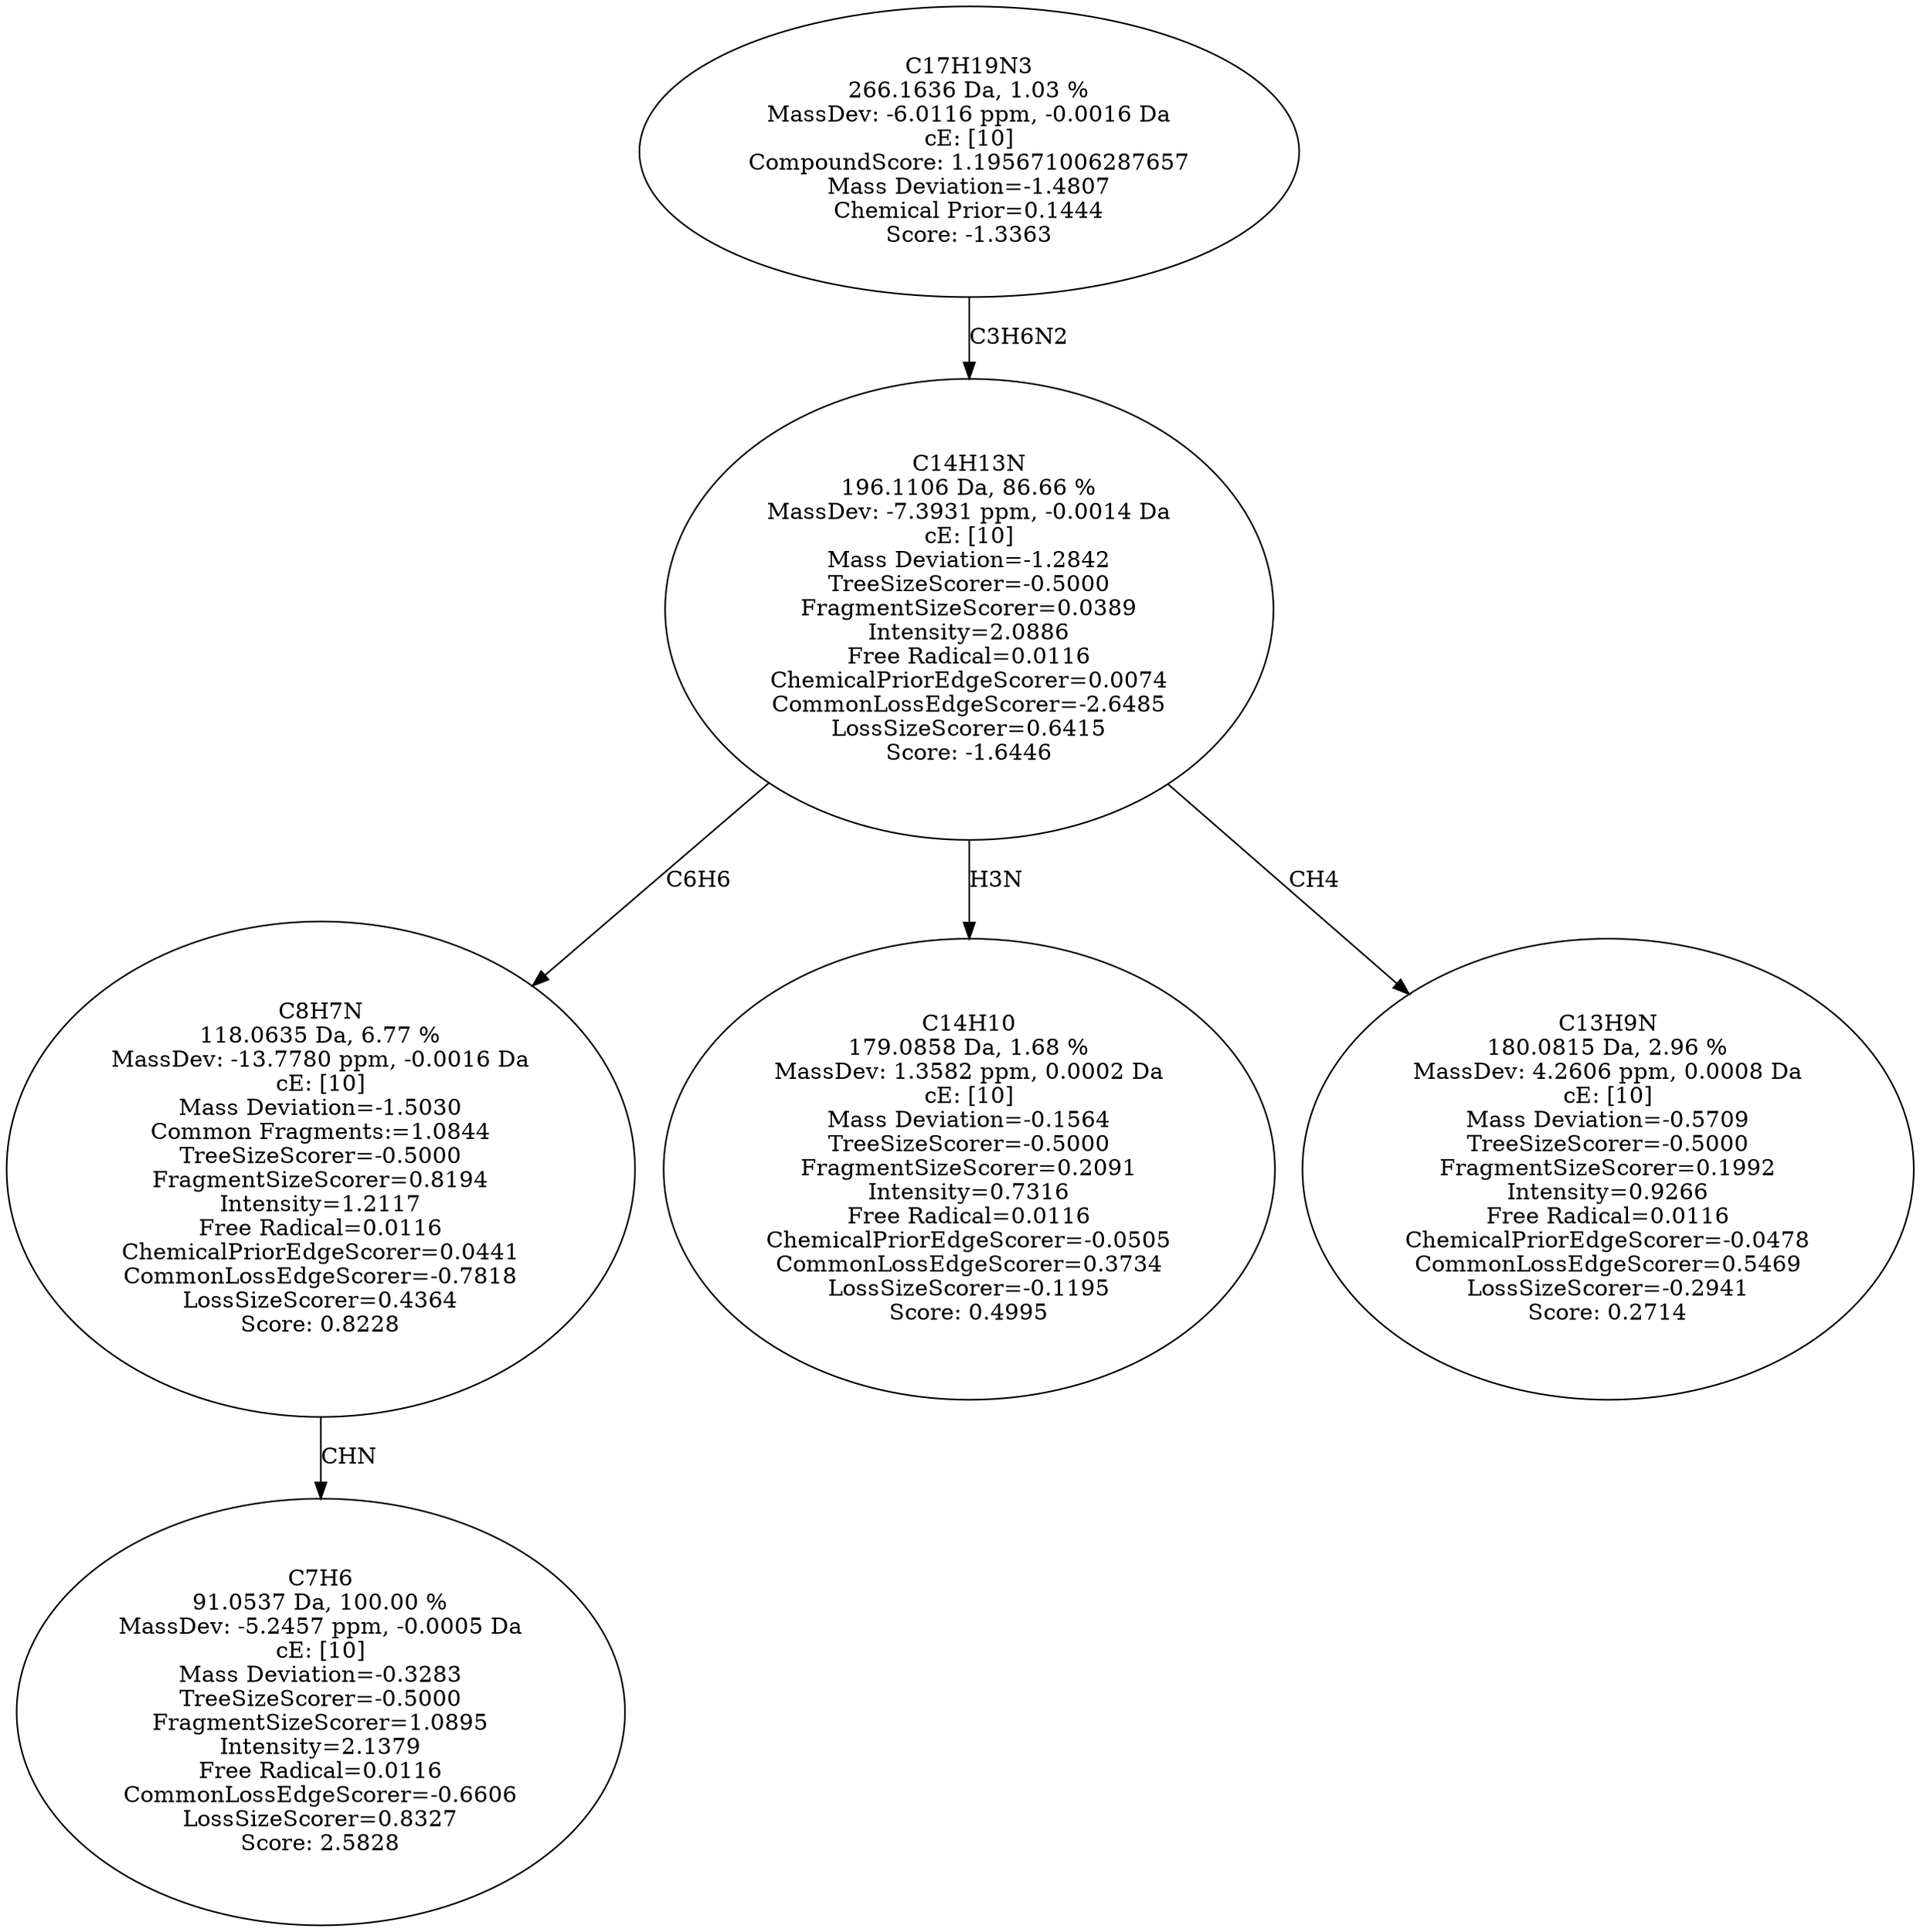 strict digraph {
v1 [label="C7H6\n91.0537 Da, 100.00 %\nMassDev: -5.2457 ppm, -0.0005 Da\ncE: [10]\nMass Deviation=-0.3283\nTreeSizeScorer=-0.5000\nFragmentSizeScorer=1.0895\nIntensity=2.1379\nFree Radical=0.0116\nCommonLossEdgeScorer=-0.6606\nLossSizeScorer=0.8327\nScore: 2.5828"];
v2 [label="C8H7N\n118.0635 Da, 6.77 %\nMassDev: -13.7780 ppm, -0.0016 Da\ncE: [10]\nMass Deviation=-1.5030\nCommon Fragments:=1.0844\nTreeSizeScorer=-0.5000\nFragmentSizeScorer=0.8194\nIntensity=1.2117\nFree Radical=0.0116\nChemicalPriorEdgeScorer=0.0441\nCommonLossEdgeScorer=-0.7818\nLossSizeScorer=0.4364\nScore: 0.8228"];
v3 [label="C14H10\n179.0858 Da, 1.68 %\nMassDev: 1.3582 ppm, 0.0002 Da\ncE: [10]\nMass Deviation=-0.1564\nTreeSizeScorer=-0.5000\nFragmentSizeScorer=0.2091\nIntensity=0.7316\nFree Radical=0.0116\nChemicalPriorEdgeScorer=-0.0505\nCommonLossEdgeScorer=0.3734\nLossSizeScorer=-0.1195\nScore: 0.4995"];
v4 [label="C13H9N\n180.0815 Da, 2.96 %\nMassDev: 4.2606 ppm, 0.0008 Da\ncE: [10]\nMass Deviation=-0.5709\nTreeSizeScorer=-0.5000\nFragmentSizeScorer=0.1992\nIntensity=0.9266\nFree Radical=0.0116\nChemicalPriorEdgeScorer=-0.0478\nCommonLossEdgeScorer=0.5469\nLossSizeScorer=-0.2941\nScore: 0.2714"];
v5 [label="C14H13N\n196.1106 Da, 86.66 %\nMassDev: -7.3931 ppm, -0.0014 Da\ncE: [10]\nMass Deviation=-1.2842\nTreeSizeScorer=-0.5000\nFragmentSizeScorer=0.0389\nIntensity=2.0886\nFree Radical=0.0116\nChemicalPriorEdgeScorer=0.0074\nCommonLossEdgeScorer=-2.6485\nLossSizeScorer=0.6415\nScore: -1.6446"];
v6 [label="C17H19N3\n266.1636 Da, 1.03 %\nMassDev: -6.0116 ppm, -0.0016 Da\ncE: [10]\nCompoundScore: 1.195671006287657\nMass Deviation=-1.4807\nChemical Prior=0.1444\nScore: -1.3363"];
v2 -> v1 [label="CHN"];
v5 -> v2 [label="C6H6"];
v5 -> v3 [label="H3N"];
v5 -> v4 [label="CH4"];
v6 -> v5 [label="C3H6N2"];
}